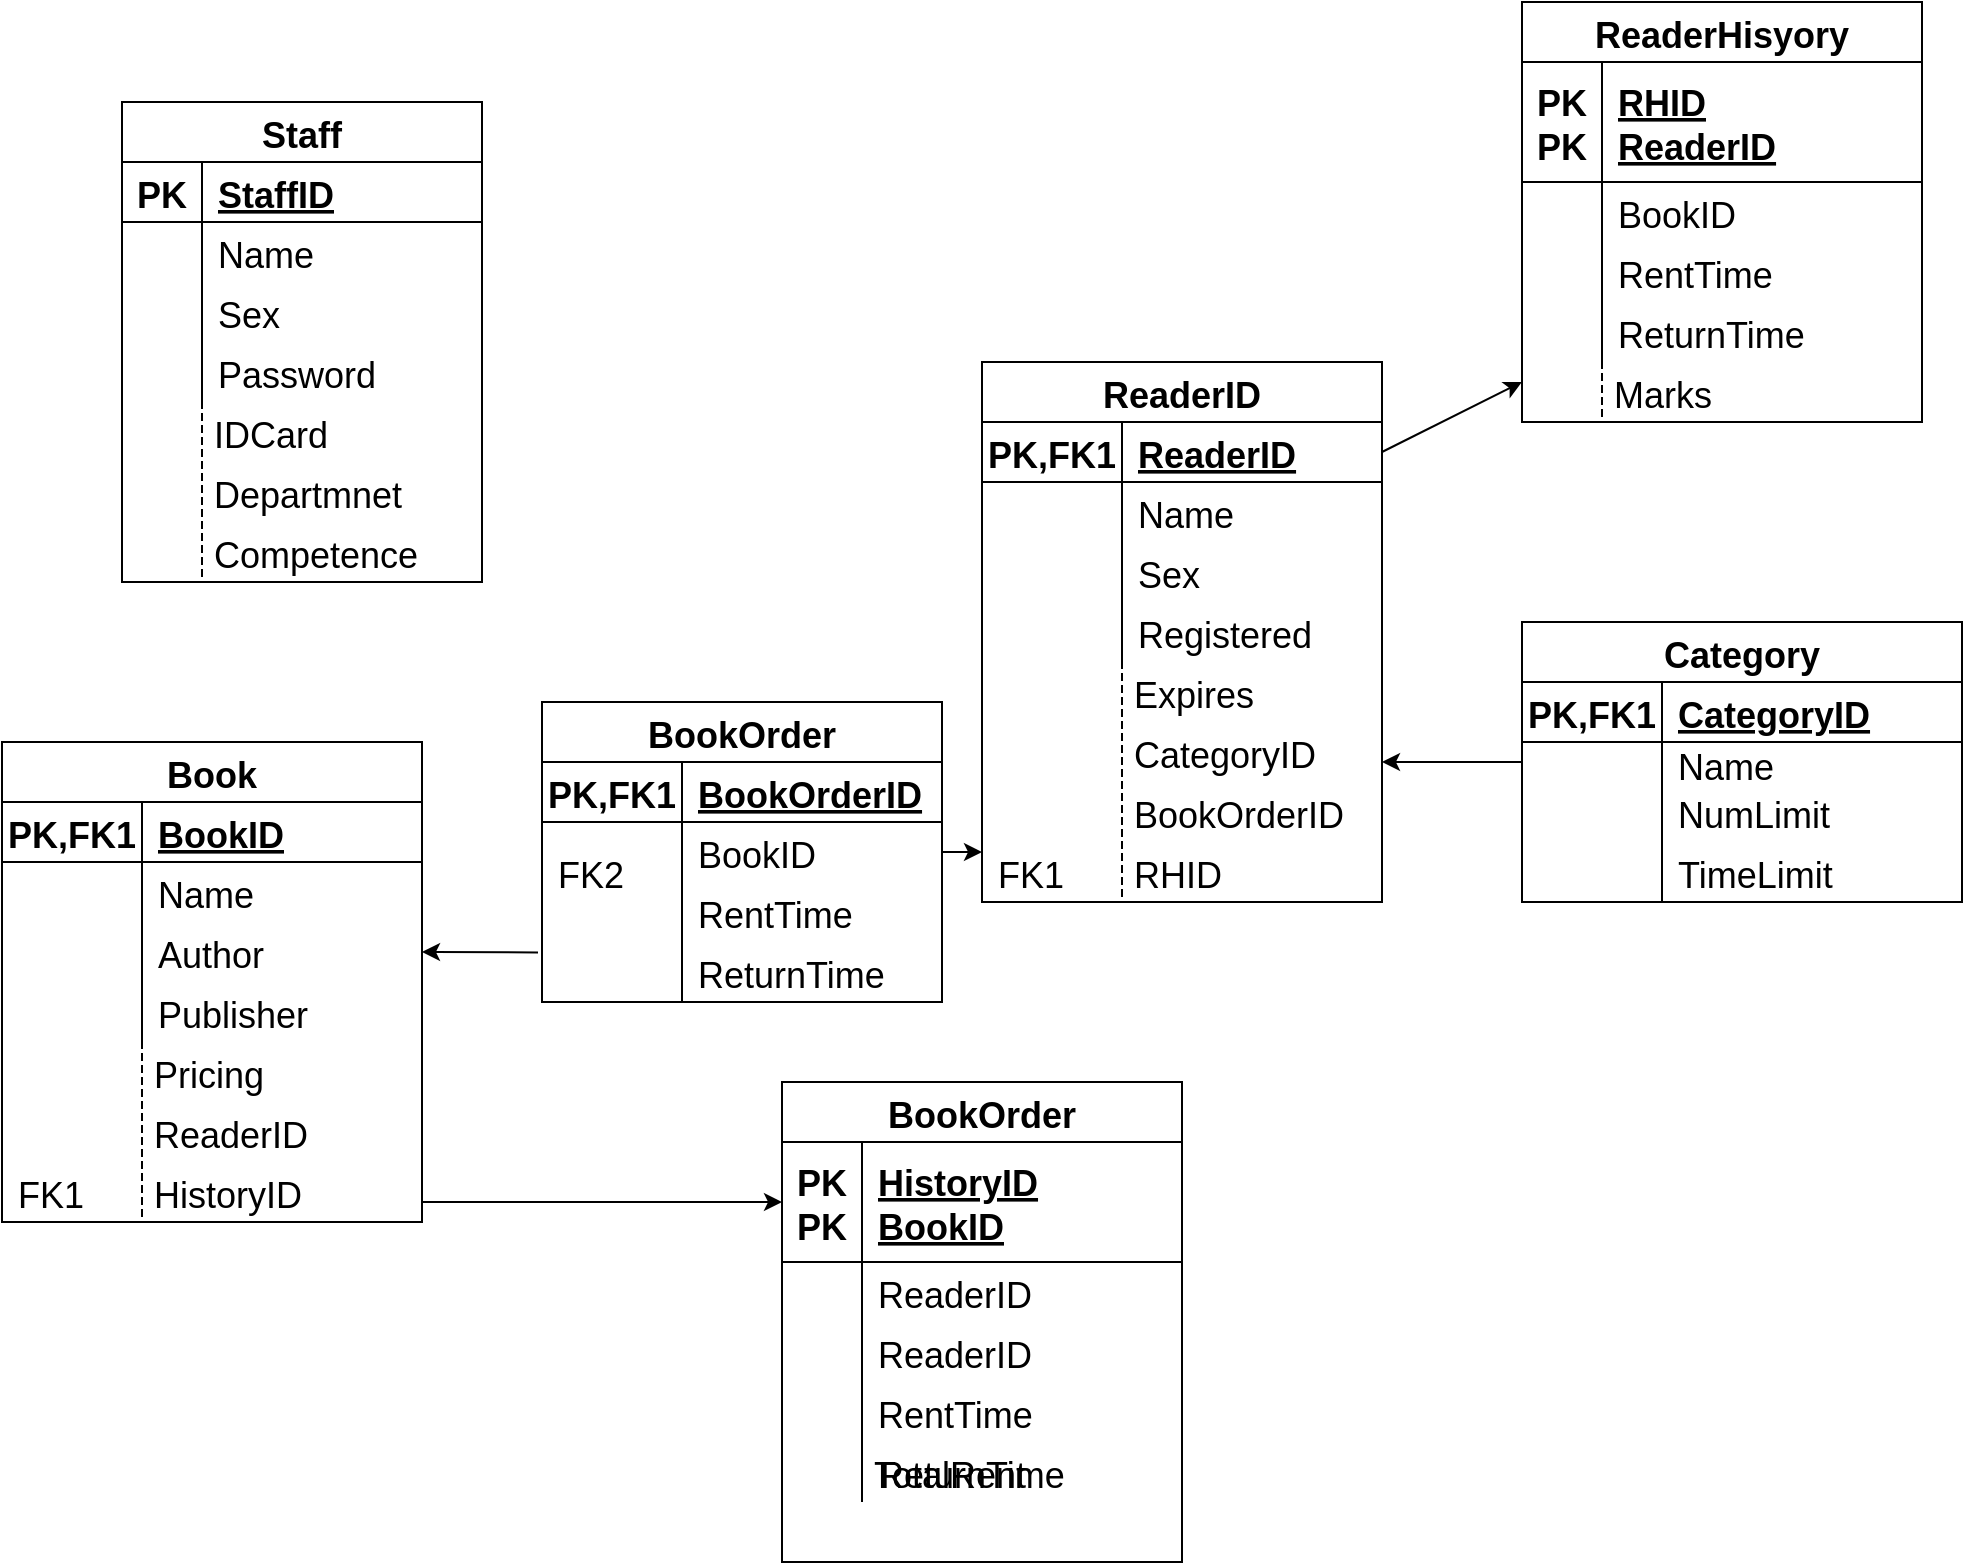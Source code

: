 <mxfile version="20.5.0" type="github">
  <diagram id="R2lEEEUBdFMjLlhIrx00" name="Page-1">
    <mxGraphModel dx="1256" dy="1050" grid="1" gridSize="10" guides="1" tooltips="1" connect="1" arrows="1" fold="1" page="1" pageScale="1" pageWidth="850" pageHeight="1100" math="0" shadow="0" extFonts="Permanent Marker^https://fonts.googleapis.com/css?family=Permanent+Marker">
      <root>
        <mxCell id="0" />
        <mxCell id="1" parent="0" />
        <mxCell id="CKtfrOwyfZ3U988AMR5c-158" value="Staff" style="shape=table;startSize=30;container=1;collapsible=1;childLayout=tableLayout;fixedRows=1;rowLines=0;fontStyle=1;align=center;resizeLast=1;fontSize=18;" vertex="1" parent="1">
          <mxGeometry x="150" y="550" width="180" height="240" as="geometry" />
        </mxCell>
        <mxCell id="CKtfrOwyfZ3U988AMR5c-159" value="" style="shape=tableRow;horizontal=0;startSize=0;swimlaneHead=0;swimlaneBody=0;fillColor=none;collapsible=0;dropTarget=0;points=[[0,0.5],[1,0.5]];portConstraint=eastwest;top=0;left=0;right=0;bottom=1;fontSize=18;" vertex="1" parent="CKtfrOwyfZ3U988AMR5c-158">
          <mxGeometry y="30" width="180" height="30" as="geometry" />
        </mxCell>
        <mxCell id="CKtfrOwyfZ3U988AMR5c-160" value="PK" style="shape=partialRectangle;connectable=0;fillColor=none;top=0;left=0;bottom=0;right=0;fontStyle=1;overflow=hidden;fontSize=18;" vertex="1" parent="CKtfrOwyfZ3U988AMR5c-159">
          <mxGeometry width="40" height="30" as="geometry">
            <mxRectangle width="40" height="30" as="alternateBounds" />
          </mxGeometry>
        </mxCell>
        <mxCell id="CKtfrOwyfZ3U988AMR5c-161" value="StaffID" style="shape=partialRectangle;connectable=0;fillColor=none;top=0;left=0;bottom=0;right=0;align=left;spacingLeft=6;fontStyle=5;overflow=hidden;fontSize=18;" vertex="1" parent="CKtfrOwyfZ3U988AMR5c-159">
          <mxGeometry x="40" width="140" height="30" as="geometry">
            <mxRectangle width="140" height="30" as="alternateBounds" />
          </mxGeometry>
        </mxCell>
        <mxCell id="CKtfrOwyfZ3U988AMR5c-162" value="" style="shape=tableRow;horizontal=0;startSize=0;swimlaneHead=0;swimlaneBody=0;fillColor=none;collapsible=0;dropTarget=0;points=[[0,0.5],[1,0.5]];portConstraint=eastwest;top=0;left=0;right=0;bottom=0;fontSize=18;" vertex="1" parent="CKtfrOwyfZ3U988AMR5c-158">
          <mxGeometry y="60" width="180" height="30" as="geometry" />
        </mxCell>
        <mxCell id="CKtfrOwyfZ3U988AMR5c-163" value="" style="shape=partialRectangle;connectable=0;fillColor=none;top=0;left=0;bottom=0;right=0;editable=1;overflow=hidden;fontSize=18;" vertex="1" parent="CKtfrOwyfZ3U988AMR5c-162">
          <mxGeometry width="40" height="30" as="geometry">
            <mxRectangle width="40" height="30" as="alternateBounds" />
          </mxGeometry>
        </mxCell>
        <mxCell id="CKtfrOwyfZ3U988AMR5c-164" value="Name" style="shape=partialRectangle;connectable=0;fillColor=none;top=0;left=0;bottom=0;right=0;align=left;spacingLeft=6;overflow=hidden;fontSize=18;" vertex="1" parent="CKtfrOwyfZ3U988AMR5c-162">
          <mxGeometry x="40" width="140" height="30" as="geometry">
            <mxRectangle width="140" height="30" as="alternateBounds" />
          </mxGeometry>
        </mxCell>
        <mxCell id="CKtfrOwyfZ3U988AMR5c-165" value="" style="shape=tableRow;horizontal=0;startSize=0;swimlaneHead=0;swimlaneBody=0;fillColor=none;collapsible=0;dropTarget=0;points=[[0,0.5],[1,0.5]];portConstraint=eastwest;top=0;left=0;right=0;bottom=0;fontSize=18;" vertex="1" parent="CKtfrOwyfZ3U988AMR5c-158">
          <mxGeometry y="90" width="180" height="30" as="geometry" />
        </mxCell>
        <mxCell id="CKtfrOwyfZ3U988AMR5c-166" value="" style="shape=partialRectangle;connectable=0;fillColor=none;top=0;left=0;bottom=0;right=0;editable=1;overflow=hidden;fontSize=18;" vertex="1" parent="CKtfrOwyfZ3U988AMR5c-165">
          <mxGeometry width="40" height="30" as="geometry">
            <mxRectangle width="40" height="30" as="alternateBounds" />
          </mxGeometry>
        </mxCell>
        <mxCell id="CKtfrOwyfZ3U988AMR5c-167" value="Sex" style="shape=partialRectangle;connectable=0;fillColor=none;top=0;left=0;bottom=0;right=0;align=left;spacingLeft=6;overflow=hidden;fontSize=18;" vertex="1" parent="CKtfrOwyfZ3U988AMR5c-165">
          <mxGeometry x="40" width="140" height="30" as="geometry">
            <mxRectangle width="140" height="30" as="alternateBounds" />
          </mxGeometry>
        </mxCell>
        <mxCell id="CKtfrOwyfZ3U988AMR5c-168" value="" style="shape=tableRow;horizontal=0;startSize=0;swimlaneHead=0;swimlaneBody=0;fillColor=none;collapsible=0;dropTarget=0;points=[[0,0.5],[1,0.5]];portConstraint=eastwest;top=0;left=0;right=0;bottom=0;fontSize=18;" vertex="1" parent="CKtfrOwyfZ3U988AMR5c-158">
          <mxGeometry y="120" width="180" height="30" as="geometry" />
        </mxCell>
        <mxCell id="CKtfrOwyfZ3U988AMR5c-169" value="" style="shape=partialRectangle;connectable=0;fillColor=none;top=0;left=0;bottom=0;right=0;editable=1;overflow=hidden;fontSize=18;" vertex="1" parent="CKtfrOwyfZ3U988AMR5c-168">
          <mxGeometry width="40" height="30" as="geometry">
            <mxRectangle width="40" height="30" as="alternateBounds" />
          </mxGeometry>
        </mxCell>
        <mxCell id="CKtfrOwyfZ3U988AMR5c-170" value="Password" style="shape=partialRectangle;connectable=0;fillColor=none;top=0;left=0;bottom=0;right=0;align=left;spacingLeft=6;overflow=hidden;fontSize=18;" vertex="1" parent="CKtfrOwyfZ3U988AMR5c-168">
          <mxGeometry x="40" width="140" height="30" as="geometry">
            <mxRectangle width="140" height="30" as="alternateBounds" />
          </mxGeometry>
        </mxCell>
        <mxCell id="CKtfrOwyfZ3U988AMR5c-187" value="IDCard" style="shape=partialRectangle;fillColor=none;align=left;verticalAlign=middle;strokeColor=none;spacingLeft=34;rotatable=0;points=[[0,0.5],[1,0.5]];portConstraint=eastwest;dropTarget=0;fontSize=18;" vertex="1" parent="1">
          <mxGeometry x="160" y="700" width="90" height="30" as="geometry" />
        </mxCell>
        <mxCell id="CKtfrOwyfZ3U988AMR5c-188" value="" style="shape=partialRectangle;top=0;left=0;bottom=0;fillColor=none;stokeWidth=1;dashed=1;align=left;verticalAlign=middle;spacingLeft=4;spacingRight=4;overflow=hidden;rotatable=0;points=[];portConstraint=eastwest;part=1;fontSize=18;" vertex="1" connectable="0" parent="CKtfrOwyfZ3U988AMR5c-187">
          <mxGeometry width="30" height="30" as="geometry" />
        </mxCell>
        <mxCell id="CKtfrOwyfZ3U988AMR5c-189" value="Competence" style="shape=partialRectangle;fillColor=none;align=left;verticalAlign=middle;strokeColor=none;spacingLeft=34;rotatable=0;points=[[0,0.5],[1,0.5]];portConstraint=eastwest;dropTarget=0;fontSize=18;" vertex="1" parent="1">
          <mxGeometry x="160" y="760" width="90" height="30" as="geometry" />
        </mxCell>
        <mxCell id="CKtfrOwyfZ3U988AMR5c-190" value="" style="shape=partialRectangle;top=0;left=0;bottom=0;fillColor=none;stokeWidth=1;dashed=1;align=left;verticalAlign=middle;spacingLeft=4;spacingRight=4;overflow=hidden;rotatable=0;points=[];portConstraint=eastwest;part=1;fontSize=18;" vertex="1" connectable="0" parent="CKtfrOwyfZ3U988AMR5c-189">
          <mxGeometry width="30" height="30" as="geometry" />
        </mxCell>
        <mxCell id="CKtfrOwyfZ3U988AMR5c-191" value="Departmnet" style="shape=partialRectangle;fillColor=none;align=left;verticalAlign=middle;strokeColor=none;spacingLeft=34;rotatable=0;points=[[0,0.5],[1,0.5]];portConstraint=eastwest;dropTarget=0;fontSize=18;" vertex="1" parent="1">
          <mxGeometry x="160" y="730" width="90" height="30" as="geometry" />
        </mxCell>
        <mxCell id="CKtfrOwyfZ3U988AMR5c-192" value="" style="shape=partialRectangle;top=0;left=0;bottom=0;fillColor=none;stokeWidth=1;dashed=1;align=left;verticalAlign=middle;spacingLeft=4;spacingRight=4;overflow=hidden;rotatable=0;points=[];portConstraint=eastwest;part=1;fontSize=18;" vertex="1" connectable="0" parent="CKtfrOwyfZ3U988AMR5c-191">
          <mxGeometry width="30" height="30" as="geometry" />
        </mxCell>
        <mxCell id="CKtfrOwyfZ3U988AMR5c-206" value="Book" style="shape=table;startSize=30;container=1;collapsible=1;childLayout=tableLayout;fixedRows=1;rowLines=0;fontStyle=1;align=center;resizeLast=1;fontSize=18;" vertex="1" parent="1">
          <mxGeometry x="90" y="870" width="210" height="240" as="geometry" />
        </mxCell>
        <mxCell id="CKtfrOwyfZ3U988AMR5c-207" value="" style="shape=tableRow;horizontal=0;startSize=0;swimlaneHead=0;swimlaneBody=0;fillColor=none;collapsible=0;dropTarget=0;points=[[0,0.5],[1,0.5]];portConstraint=eastwest;top=0;left=0;right=0;bottom=1;fontSize=18;" vertex="1" parent="CKtfrOwyfZ3U988AMR5c-206">
          <mxGeometry y="30" width="210" height="30" as="geometry" />
        </mxCell>
        <mxCell id="CKtfrOwyfZ3U988AMR5c-208" value="PK,FK1" style="shape=partialRectangle;connectable=0;fillColor=none;top=0;left=0;bottom=0;right=0;fontStyle=1;overflow=hidden;fontSize=18;" vertex="1" parent="CKtfrOwyfZ3U988AMR5c-207">
          <mxGeometry width="70" height="30" as="geometry">
            <mxRectangle width="70" height="30" as="alternateBounds" />
          </mxGeometry>
        </mxCell>
        <mxCell id="CKtfrOwyfZ3U988AMR5c-209" value="BookID" style="shape=partialRectangle;connectable=0;fillColor=none;top=0;left=0;bottom=0;right=0;align=left;spacingLeft=6;fontStyle=5;overflow=hidden;fontSize=18;" vertex="1" parent="CKtfrOwyfZ3U988AMR5c-207">
          <mxGeometry x="70" width="140" height="30" as="geometry">
            <mxRectangle width="140" height="30" as="alternateBounds" />
          </mxGeometry>
        </mxCell>
        <mxCell id="CKtfrOwyfZ3U988AMR5c-210" value="" style="shape=tableRow;horizontal=0;startSize=0;swimlaneHead=0;swimlaneBody=0;fillColor=none;collapsible=0;dropTarget=0;points=[[0,0.5],[1,0.5]];portConstraint=eastwest;top=0;left=0;right=0;bottom=0;fontSize=18;" vertex="1" parent="CKtfrOwyfZ3U988AMR5c-206">
          <mxGeometry y="60" width="210" height="30" as="geometry" />
        </mxCell>
        <mxCell id="CKtfrOwyfZ3U988AMR5c-211" value="" style="shape=partialRectangle;connectable=0;fillColor=none;top=0;left=0;bottom=0;right=0;editable=1;overflow=hidden;fontSize=18;" vertex="1" parent="CKtfrOwyfZ3U988AMR5c-210">
          <mxGeometry width="70" height="30" as="geometry">
            <mxRectangle width="70" height="30" as="alternateBounds" />
          </mxGeometry>
        </mxCell>
        <mxCell id="CKtfrOwyfZ3U988AMR5c-212" value="Name" style="shape=partialRectangle;connectable=0;fillColor=none;top=0;left=0;bottom=0;right=0;align=left;spacingLeft=6;overflow=hidden;fontSize=18;" vertex="1" parent="CKtfrOwyfZ3U988AMR5c-210">
          <mxGeometry x="70" width="140" height="30" as="geometry">
            <mxRectangle width="140" height="30" as="alternateBounds" />
          </mxGeometry>
        </mxCell>
        <mxCell id="CKtfrOwyfZ3U988AMR5c-213" value="" style="shape=tableRow;horizontal=0;startSize=0;swimlaneHead=0;swimlaneBody=0;fillColor=none;collapsible=0;dropTarget=0;points=[[0,0.5],[1,0.5]];portConstraint=eastwest;top=0;left=0;right=0;bottom=0;fontSize=18;" vertex="1" parent="CKtfrOwyfZ3U988AMR5c-206">
          <mxGeometry y="90" width="210" height="30" as="geometry" />
        </mxCell>
        <mxCell id="CKtfrOwyfZ3U988AMR5c-214" value="" style="shape=partialRectangle;connectable=0;fillColor=none;top=0;left=0;bottom=0;right=0;editable=1;overflow=hidden;fontSize=18;" vertex="1" parent="CKtfrOwyfZ3U988AMR5c-213">
          <mxGeometry width="70" height="30" as="geometry">
            <mxRectangle width="70" height="30" as="alternateBounds" />
          </mxGeometry>
        </mxCell>
        <mxCell id="CKtfrOwyfZ3U988AMR5c-215" value="Author" style="shape=partialRectangle;connectable=0;fillColor=none;top=0;left=0;bottom=0;right=0;align=left;spacingLeft=6;overflow=hidden;fontSize=18;" vertex="1" parent="CKtfrOwyfZ3U988AMR5c-213">
          <mxGeometry x="70" width="140" height="30" as="geometry">
            <mxRectangle width="140" height="30" as="alternateBounds" />
          </mxGeometry>
        </mxCell>
        <mxCell id="CKtfrOwyfZ3U988AMR5c-216" value="" style="shape=tableRow;horizontal=0;startSize=0;swimlaneHead=0;swimlaneBody=0;fillColor=none;collapsible=0;dropTarget=0;points=[[0,0.5],[1,0.5]];portConstraint=eastwest;top=0;left=0;right=0;bottom=0;fontSize=18;" vertex="1" parent="CKtfrOwyfZ3U988AMR5c-206">
          <mxGeometry y="120" width="210" height="30" as="geometry" />
        </mxCell>
        <mxCell id="CKtfrOwyfZ3U988AMR5c-217" value="" style="shape=partialRectangle;connectable=0;fillColor=none;top=0;left=0;bottom=0;right=0;editable=1;overflow=hidden;fontSize=18;" vertex="1" parent="CKtfrOwyfZ3U988AMR5c-216">
          <mxGeometry width="70" height="30" as="geometry">
            <mxRectangle width="70" height="30" as="alternateBounds" />
          </mxGeometry>
        </mxCell>
        <mxCell id="CKtfrOwyfZ3U988AMR5c-218" value="Publisher" style="shape=partialRectangle;connectable=0;fillColor=none;top=0;left=0;bottom=0;right=0;align=left;spacingLeft=6;overflow=hidden;fontSize=18;" vertex="1" parent="CKtfrOwyfZ3U988AMR5c-216">
          <mxGeometry x="70" width="140" height="30" as="geometry">
            <mxRectangle width="140" height="30" as="alternateBounds" />
          </mxGeometry>
        </mxCell>
        <mxCell id="CKtfrOwyfZ3U988AMR5c-219" value="Pricing" style="shape=partialRectangle;fillColor=none;align=left;verticalAlign=middle;strokeColor=none;spacingLeft=34;rotatable=0;points=[[0,0.5],[1,0.5]];portConstraint=eastwest;dropTarget=0;fontSize=18;" vertex="1" parent="1">
          <mxGeometry x="130" y="1020" width="90" height="30" as="geometry" />
        </mxCell>
        <mxCell id="CKtfrOwyfZ3U988AMR5c-220" value="" style="shape=partialRectangle;top=0;left=0;bottom=0;fillColor=none;stokeWidth=1;dashed=1;align=left;verticalAlign=middle;spacingLeft=4;spacingRight=4;overflow=hidden;rotatable=0;points=[];portConstraint=eastwest;part=1;fontSize=18;" vertex="1" connectable="0" parent="CKtfrOwyfZ3U988AMR5c-219">
          <mxGeometry width="30" height="30" as="geometry" />
        </mxCell>
        <mxCell id="CKtfrOwyfZ3U988AMR5c-221" value="ReaderID" style="shape=partialRectangle;fillColor=none;align=left;verticalAlign=middle;strokeColor=none;spacingLeft=34;rotatable=0;points=[[0,0.5],[1,0.5]];portConstraint=eastwest;dropTarget=0;fontSize=18;" vertex="1" parent="1">
          <mxGeometry x="130" y="1050" width="90" height="30" as="geometry" />
        </mxCell>
        <mxCell id="CKtfrOwyfZ3U988AMR5c-222" value="" style="shape=partialRectangle;top=0;left=0;bottom=0;fillColor=none;stokeWidth=1;dashed=1;align=left;verticalAlign=middle;spacingLeft=4;spacingRight=4;overflow=hidden;rotatable=0;points=[];portConstraint=eastwest;part=1;fontSize=18;" vertex="1" connectable="0" parent="CKtfrOwyfZ3U988AMR5c-221">
          <mxGeometry width="30" height="30" as="geometry" />
        </mxCell>
        <mxCell id="CKtfrOwyfZ3U988AMR5c-223" value="HistoryID" style="shape=partialRectangle;fillColor=none;align=left;verticalAlign=middle;strokeColor=none;spacingLeft=34;rotatable=0;points=[[0,0.5],[1,0.5]];portConstraint=eastwest;dropTarget=0;fontSize=18;" vertex="1" parent="1">
          <mxGeometry x="130" y="1080" width="90" height="30" as="geometry" />
        </mxCell>
        <mxCell id="CKtfrOwyfZ3U988AMR5c-224" value="" style="shape=partialRectangle;top=0;left=0;bottom=0;fillColor=none;stokeWidth=1;dashed=1;align=left;verticalAlign=middle;spacingLeft=4;spacingRight=4;overflow=hidden;rotatable=0;points=[];portConstraint=eastwest;part=1;fontSize=18;" vertex="1" connectable="0" parent="CKtfrOwyfZ3U988AMR5c-223">
          <mxGeometry width="30" height="30" as="geometry" />
        </mxCell>
        <mxCell id="CKtfrOwyfZ3U988AMR5c-225" value="FK1" style="shape=partialRectangle;connectable=0;fillColor=none;top=0;left=0;bottom=0;right=0;align=left;spacingLeft=6;overflow=hidden;fontSize=18;" vertex="1" parent="1">
          <mxGeometry x="90" y="1080" width="140" height="30" as="geometry">
            <mxRectangle width="140" height="30" as="alternateBounds" />
          </mxGeometry>
        </mxCell>
        <mxCell id="CKtfrOwyfZ3U988AMR5c-226" value="BookOrder" style="shape=table;startSize=30;container=1;collapsible=1;childLayout=tableLayout;fixedRows=1;rowLines=0;fontStyle=1;align=center;resizeLast=1;fontSize=18;" vertex="1" parent="1">
          <mxGeometry x="360" y="850" width="200" height="150" as="geometry" />
        </mxCell>
        <mxCell id="CKtfrOwyfZ3U988AMR5c-227" value="" style="shape=tableRow;horizontal=0;startSize=0;swimlaneHead=0;swimlaneBody=0;fillColor=none;collapsible=0;dropTarget=0;points=[[0,0.5],[1,0.5]];portConstraint=eastwest;top=0;left=0;right=0;bottom=1;fontSize=18;" vertex="1" parent="CKtfrOwyfZ3U988AMR5c-226">
          <mxGeometry y="30" width="200" height="30" as="geometry" />
        </mxCell>
        <mxCell id="CKtfrOwyfZ3U988AMR5c-228" value="PK,FK1" style="shape=partialRectangle;connectable=0;fillColor=none;top=0;left=0;bottom=0;right=0;fontStyle=1;overflow=hidden;fontSize=18;" vertex="1" parent="CKtfrOwyfZ3U988AMR5c-227">
          <mxGeometry width="70" height="30" as="geometry">
            <mxRectangle width="70" height="30" as="alternateBounds" />
          </mxGeometry>
        </mxCell>
        <mxCell id="CKtfrOwyfZ3U988AMR5c-229" value="BookOrderID" style="shape=partialRectangle;connectable=0;fillColor=none;top=0;left=0;bottom=0;right=0;align=left;spacingLeft=6;fontStyle=5;overflow=hidden;fontSize=18;" vertex="1" parent="CKtfrOwyfZ3U988AMR5c-227">
          <mxGeometry x="70" width="130" height="30" as="geometry">
            <mxRectangle width="130" height="30" as="alternateBounds" />
          </mxGeometry>
        </mxCell>
        <mxCell id="CKtfrOwyfZ3U988AMR5c-230" value="" style="shape=tableRow;horizontal=0;startSize=0;swimlaneHead=0;swimlaneBody=0;fillColor=none;collapsible=0;dropTarget=0;points=[[0,0.5],[1,0.5]];portConstraint=eastwest;top=0;left=0;right=0;bottom=0;fontSize=18;" vertex="1" parent="CKtfrOwyfZ3U988AMR5c-226">
          <mxGeometry y="60" width="200" height="30" as="geometry" />
        </mxCell>
        <mxCell id="CKtfrOwyfZ3U988AMR5c-231" value="" style="shape=partialRectangle;connectable=0;fillColor=none;top=0;left=0;bottom=0;right=0;editable=1;overflow=hidden;fontSize=18;" vertex="1" parent="CKtfrOwyfZ3U988AMR5c-230">
          <mxGeometry width="70" height="30" as="geometry">
            <mxRectangle width="70" height="30" as="alternateBounds" />
          </mxGeometry>
        </mxCell>
        <mxCell id="CKtfrOwyfZ3U988AMR5c-232" value="BookID" style="shape=partialRectangle;connectable=0;fillColor=none;top=0;left=0;bottom=0;right=0;align=left;spacingLeft=6;overflow=hidden;fontSize=18;" vertex="1" parent="CKtfrOwyfZ3U988AMR5c-230">
          <mxGeometry x="70" width="130" height="30" as="geometry">
            <mxRectangle width="130" height="30" as="alternateBounds" />
          </mxGeometry>
        </mxCell>
        <mxCell id="CKtfrOwyfZ3U988AMR5c-233" value="" style="shape=tableRow;horizontal=0;startSize=0;swimlaneHead=0;swimlaneBody=0;fillColor=none;collapsible=0;dropTarget=0;points=[[0,0.5],[1,0.5]];portConstraint=eastwest;top=0;left=0;right=0;bottom=0;fontSize=18;" vertex="1" parent="CKtfrOwyfZ3U988AMR5c-226">
          <mxGeometry y="90" width="200" height="30" as="geometry" />
        </mxCell>
        <mxCell id="CKtfrOwyfZ3U988AMR5c-234" value="" style="shape=partialRectangle;connectable=0;fillColor=none;top=0;left=0;bottom=0;right=0;editable=1;overflow=hidden;fontSize=18;" vertex="1" parent="CKtfrOwyfZ3U988AMR5c-233">
          <mxGeometry width="70" height="30" as="geometry">
            <mxRectangle width="70" height="30" as="alternateBounds" />
          </mxGeometry>
        </mxCell>
        <mxCell id="CKtfrOwyfZ3U988AMR5c-235" value="RentTime" style="shape=partialRectangle;connectable=0;fillColor=none;top=0;left=0;bottom=0;right=0;align=left;spacingLeft=6;overflow=hidden;fontSize=18;" vertex="1" parent="CKtfrOwyfZ3U988AMR5c-233">
          <mxGeometry x="70" width="130" height="30" as="geometry">
            <mxRectangle width="130" height="30" as="alternateBounds" />
          </mxGeometry>
        </mxCell>
        <mxCell id="CKtfrOwyfZ3U988AMR5c-236" value="" style="shape=tableRow;horizontal=0;startSize=0;swimlaneHead=0;swimlaneBody=0;fillColor=none;collapsible=0;dropTarget=0;points=[[0,0.5],[1,0.5]];portConstraint=eastwest;top=0;left=0;right=0;bottom=0;fontSize=18;" vertex="1" parent="CKtfrOwyfZ3U988AMR5c-226">
          <mxGeometry y="120" width="200" height="30" as="geometry" />
        </mxCell>
        <mxCell id="CKtfrOwyfZ3U988AMR5c-237" value="" style="shape=partialRectangle;connectable=0;fillColor=none;top=0;left=0;bottom=0;right=0;editable=1;overflow=hidden;fontSize=18;" vertex="1" parent="CKtfrOwyfZ3U988AMR5c-236">
          <mxGeometry width="70" height="30" as="geometry">
            <mxRectangle width="70" height="30" as="alternateBounds" />
          </mxGeometry>
        </mxCell>
        <mxCell id="CKtfrOwyfZ3U988AMR5c-238" value="ReturnTime" style="shape=partialRectangle;connectable=0;fillColor=none;top=0;left=0;bottom=0;right=0;align=left;spacingLeft=6;overflow=hidden;fontSize=18;" vertex="1" parent="CKtfrOwyfZ3U988AMR5c-236">
          <mxGeometry x="70" width="130" height="30" as="geometry">
            <mxRectangle width="130" height="30" as="alternateBounds" />
          </mxGeometry>
        </mxCell>
        <mxCell id="CKtfrOwyfZ3U988AMR5c-239" value="FK2" style="shape=partialRectangle;connectable=0;fillColor=none;top=0;left=0;bottom=0;right=0;align=left;spacingLeft=6;overflow=hidden;fontSize=18;" vertex="1" parent="1">
          <mxGeometry x="360" y="920" width="140" height="30" as="geometry">
            <mxRectangle width="140" height="30" as="alternateBounds" />
          </mxGeometry>
        </mxCell>
        <mxCell id="CKtfrOwyfZ3U988AMR5c-240" value="ReaderID" style="shape=table;startSize=30;container=1;collapsible=1;childLayout=tableLayout;fixedRows=1;rowLines=0;fontStyle=1;align=center;resizeLast=1;fontSize=18;" vertex="1" parent="1">
          <mxGeometry x="580" y="680" width="200" height="270" as="geometry" />
        </mxCell>
        <mxCell id="CKtfrOwyfZ3U988AMR5c-241" value="" style="shape=tableRow;horizontal=0;startSize=0;swimlaneHead=0;swimlaneBody=0;fillColor=none;collapsible=0;dropTarget=0;points=[[0,0.5],[1,0.5]];portConstraint=eastwest;top=0;left=0;right=0;bottom=1;fontSize=18;" vertex="1" parent="CKtfrOwyfZ3U988AMR5c-240">
          <mxGeometry y="30" width="200" height="30" as="geometry" />
        </mxCell>
        <mxCell id="CKtfrOwyfZ3U988AMR5c-242" value="PK,FK1" style="shape=partialRectangle;connectable=0;fillColor=none;top=0;left=0;bottom=0;right=0;fontStyle=1;overflow=hidden;fontSize=18;" vertex="1" parent="CKtfrOwyfZ3U988AMR5c-241">
          <mxGeometry width="70" height="30" as="geometry">
            <mxRectangle width="70" height="30" as="alternateBounds" />
          </mxGeometry>
        </mxCell>
        <mxCell id="CKtfrOwyfZ3U988AMR5c-243" value="ReaderID" style="shape=partialRectangle;connectable=0;fillColor=none;top=0;left=0;bottom=0;right=0;align=left;spacingLeft=6;fontStyle=5;overflow=hidden;fontSize=18;" vertex="1" parent="CKtfrOwyfZ3U988AMR5c-241">
          <mxGeometry x="70" width="130" height="30" as="geometry">
            <mxRectangle width="130" height="30" as="alternateBounds" />
          </mxGeometry>
        </mxCell>
        <mxCell id="CKtfrOwyfZ3U988AMR5c-244" value="" style="shape=tableRow;horizontal=0;startSize=0;swimlaneHead=0;swimlaneBody=0;fillColor=none;collapsible=0;dropTarget=0;points=[[0,0.5],[1,0.5]];portConstraint=eastwest;top=0;left=0;right=0;bottom=0;fontSize=18;" vertex="1" parent="CKtfrOwyfZ3U988AMR5c-240">
          <mxGeometry y="60" width="200" height="30" as="geometry" />
        </mxCell>
        <mxCell id="CKtfrOwyfZ3U988AMR5c-245" value="" style="shape=partialRectangle;connectable=0;fillColor=none;top=0;left=0;bottom=0;right=0;editable=1;overflow=hidden;fontSize=18;" vertex="1" parent="CKtfrOwyfZ3U988AMR5c-244">
          <mxGeometry width="70" height="30" as="geometry">
            <mxRectangle width="70" height="30" as="alternateBounds" />
          </mxGeometry>
        </mxCell>
        <mxCell id="CKtfrOwyfZ3U988AMR5c-246" value="Name" style="shape=partialRectangle;connectable=0;fillColor=none;top=0;left=0;bottom=0;right=0;align=left;spacingLeft=6;overflow=hidden;fontSize=18;" vertex="1" parent="CKtfrOwyfZ3U988AMR5c-244">
          <mxGeometry x="70" width="130" height="30" as="geometry">
            <mxRectangle width="130" height="30" as="alternateBounds" />
          </mxGeometry>
        </mxCell>
        <mxCell id="CKtfrOwyfZ3U988AMR5c-247" value="" style="shape=tableRow;horizontal=0;startSize=0;swimlaneHead=0;swimlaneBody=0;fillColor=none;collapsible=0;dropTarget=0;points=[[0,0.5],[1,0.5]];portConstraint=eastwest;top=0;left=0;right=0;bottom=0;fontSize=18;" vertex="1" parent="CKtfrOwyfZ3U988AMR5c-240">
          <mxGeometry y="90" width="200" height="30" as="geometry" />
        </mxCell>
        <mxCell id="CKtfrOwyfZ3U988AMR5c-248" value="" style="shape=partialRectangle;connectable=0;fillColor=none;top=0;left=0;bottom=0;right=0;editable=1;overflow=hidden;fontSize=18;" vertex="1" parent="CKtfrOwyfZ3U988AMR5c-247">
          <mxGeometry width="70" height="30" as="geometry">
            <mxRectangle width="70" height="30" as="alternateBounds" />
          </mxGeometry>
        </mxCell>
        <mxCell id="CKtfrOwyfZ3U988AMR5c-249" value="Sex" style="shape=partialRectangle;connectable=0;fillColor=none;top=0;left=0;bottom=0;right=0;align=left;spacingLeft=6;overflow=hidden;fontSize=18;" vertex="1" parent="CKtfrOwyfZ3U988AMR5c-247">
          <mxGeometry x="70" width="130" height="30" as="geometry">
            <mxRectangle width="130" height="30" as="alternateBounds" />
          </mxGeometry>
        </mxCell>
        <mxCell id="CKtfrOwyfZ3U988AMR5c-250" value="" style="shape=tableRow;horizontal=0;startSize=0;swimlaneHead=0;swimlaneBody=0;fillColor=none;collapsible=0;dropTarget=0;points=[[0,0.5],[1,0.5]];portConstraint=eastwest;top=0;left=0;right=0;bottom=0;fontSize=18;" vertex="1" parent="CKtfrOwyfZ3U988AMR5c-240">
          <mxGeometry y="120" width="200" height="30" as="geometry" />
        </mxCell>
        <mxCell id="CKtfrOwyfZ3U988AMR5c-251" value="" style="shape=partialRectangle;connectable=0;fillColor=none;top=0;left=0;bottom=0;right=0;editable=1;overflow=hidden;fontSize=18;" vertex="1" parent="CKtfrOwyfZ3U988AMR5c-250">
          <mxGeometry width="70" height="30" as="geometry">
            <mxRectangle width="70" height="30" as="alternateBounds" />
          </mxGeometry>
        </mxCell>
        <mxCell id="CKtfrOwyfZ3U988AMR5c-252" value="Registered" style="shape=partialRectangle;connectable=0;fillColor=none;top=0;left=0;bottom=0;right=0;align=left;spacingLeft=6;overflow=hidden;fontSize=18;" vertex="1" parent="CKtfrOwyfZ3U988AMR5c-250">
          <mxGeometry x="70" width="130" height="30" as="geometry">
            <mxRectangle width="130" height="30" as="alternateBounds" />
          </mxGeometry>
        </mxCell>
        <mxCell id="CKtfrOwyfZ3U988AMR5c-253" value="Expires" style="shape=partialRectangle;fillColor=none;align=left;verticalAlign=middle;strokeColor=none;spacingLeft=34;rotatable=0;points=[[0,0.5],[1,0.5]];portConstraint=eastwest;dropTarget=0;fontSize=18;" vertex="1" parent="1">
          <mxGeometry x="620" y="830" width="90" height="30" as="geometry" />
        </mxCell>
        <mxCell id="CKtfrOwyfZ3U988AMR5c-254" value="" style="shape=partialRectangle;top=0;left=0;bottom=0;fillColor=none;stokeWidth=1;dashed=1;align=left;verticalAlign=middle;spacingLeft=4;spacingRight=4;overflow=hidden;rotatable=0;points=[];portConstraint=eastwest;part=1;fontSize=18;" vertex="1" connectable="0" parent="CKtfrOwyfZ3U988AMR5c-253">
          <mxGeometry width="30" height="30" as="geometry" />
        </mxCell>
        <mxCell id="CKtfrOwyfZ3U988AMR5c-255" value="BookOrderID" style="shape=partialRectangle;fillColor=none;align=left;verticalAlign=middle;strokeColor=none;spacingLeft=34;rotatable=0;points=[[0,0.5],[1,0.5]];portConstraint=eastwest;dropTarget=0;fontSize=18;" vertex="1" parent="1">
          <mxGeometry x="620" y="890" width="90" height="30" as="geometry" />
        </mxCell>
        <mxCell id="CKtfrOwyfZ3U988AMR5c-256" value="" style="shape=partialRectangle;top=0;left=0;bottom=0;fillColor=none;stokeWidth=1;dashed=1;align=left;verticalAlign=middle;spacingLeft=4;spacingRight=4;overflow=hidden;rotatable=0;points=[];portConstraint=eastwest;part=1;fontSize=18;" vertex="1" connectable="0" parent="CKtfrOwyfZ3U988AMR5c-255">
          <mxGeometry width="30" height="30" as="geometry" />
        </mxCell>
        <mxCell id="CKtfrOwyfZ3U988AMR5c-257" value="CategoryID" style="shape=partialRectangle;fillColor=none;align=left;verticalAlign=middle;strokeColor=none;spacingLeft=34;rotatable=0;points=[[0,0.5],[1,0.5]];portConstraint=eastwest;dropTarget=0;fontSize=18;" vertex="1" parent="1">
          <mxGeometry x="620" y="860" width="90" height="30" as="geometry" />
        </mxCell>
        <mxCell id="CKtfrOwyfZ3U988AMR5c-258" value="" style="shape=partialRectangle;top=0;left=0;bottom=0;fillColor=none;stokeWidth=1;dashed=1;align=left;verticalAlign=middle;spacingLeft=4;spacingRight=4;overflow=hidden;rotatable=0;points=[];portConstraint=eastwest;part=1;fontSize=18;" vertex="1" connectable="0" parent="CKtfrOwyfZ3U988AMR5c-257">
          <mxGeometry width="30" height="30" as="geometry" />
        </mxCell>
        <mxCell id="CKtfrOwyfZ3U988AMR5c-259" value="RHID" style="shape=partialRectangle;fillColor=none;align=left;verticalAlign=middle;strokeColor=none;spacingLeft=34;rotatable=0;points=[[0,0.5],[1,0.5]];portConstraint=eastwest;dropTarget=0;fontSize=18;" vertex="1" parent="1">
          <mxGeometry x="620" y="920" width="90" height="30" as="geometry" />
        </mxCell>
        <mxCell id="CKtfrOwyfZ3U988AMR5c-260" value="" style="shape=partialRectangle;top=0;left=0;bottom=0;fillColor=none;stokeWidth=1;dashed=1;align=left;verticalAlign=middle;spacingLeft=4;spacingRight=4;overflow=hidden;rotatable=0;points=[];portConstraint=eastwest;part=1;fontSize=18;" vertex="1" connectable="0" parent="CKtfrOwyfZ3U988AMR5c-259">
          <mxGeometry width="30" height="30" as="geometry" />
        </mxCell>
        <mxCell id="CKtfrOwyfZ3U988AMR5c-264" value="FK1" style="shape=partialRectangle;connectable=0;fillColor=none;top=0;left=0;bottom=0;right=0;align=left;spacingLeft=6;overflow=hidden;fontSize=18;" vertex="1" parent="1">
          <mxGeometry x="580" y="920" width="130" height="30" as="geometry">
            <mxRectangle width="130" height="30" as="alternateBounds" />
          </mxGeometry>
        </mxCell>
        <mxCell id="CKtfrOwyfZ3U988AMR5c-265" value="BookOrder" style="shape=table;startSize=30;container=1;collapsible=1;childLayout=tableLayout;fixedRows=1;rowLines=0;fontStyle=1;align=center;resizeLast=1;fontSize=18;" vertex="1" parent="1">
          <mxGeometry x="480" y="1040" width="200" height="240" as="geometry" />
        </mxCell>
        <mxCell id="CKtfrOwyfZ3U988AMR5c-266" value="" style="shape=tableRow;horizontal=0;startSize=0;swimlaneHead=0;swimlaneBody=0;fillColor=none;collapsible=0;dropTarget=0;points=[[0,0.5],[1,0.5]];portConstraint=eastwest;top=0;left=0;right=0;bottom=1;fontSize=18;" vertex="1" parent="CKtfrOwyfZ3U988AMR5c-265">
          <mxGeometry y="30" width="200" height="60" as="geometry" />
        </mxCell>
        <mxCell id="CKtfrOwyfZ3U988AMR5c-267" value="PK&#xa;PK" style="shape=partialRectangle;connectable=0;fillColor=none;top=0;left=0;bottom=0;right=0;fontStyle=1;overflow=hidden;fontSize=18;" vertex="1" parent="CKtfrOwyfZ3U988AMR5c-266">
          <mxGeometry width="40" height="60" as="geometry">
            <mxRectangle width="40" height="60" as="alternateBounds" />
          </mxGeometry>
        </mxCell>
        <mxCell id="CKtfrOwyfZ3U988AMR5c-268" value="HistoryID&#xa;BookID" style="shape=partialRectangle;connectable=0;fillColor=none;top=0;left=0;bottom=0;right=0;align=left;spacingLeft=6;fontStyle=5;overflow=hidden;fontSize=18;" vertex="1" parent="CKtfrOwyfZ3U988AMR5c-266">
          <mxGeometry x="40" width="160" height="60" as="geometry">
            <mxRectangle width="160" height="60" as="alternateBounds" />
          </mxGeometry>
        </mxCell>
        <mxCell id="CKtfrOwyfZ3U988AMR5c-269" value="" style="shape=tableRow;horizontal=0;startSize=0;swimlaneHead=0;swimlaneBody=0;fillColor=none;collapsible=0;dropTarget=0;points=[[0,0.5],[1,0.5]];portConstraint=eastwest;top=0;left=0;right=0;bottom=0;fontSize=18;" vertex="1" parent="CKtfrOwyfZ3U988AMR5c-265">
          <mxGeometry y="90" width="200" height="30" as="geometry" />
        </mxCell>
        <mxCell id="CKtfrOwyfZ3U988AMR5c-270" value="" style="shape=partialRectangle;connectable=0;fillColor=none;top=0;left=0;bottom=0;right=0;editable=1;overflow=hidden;fontSize=18;" vertex="1" parent="CKtfrOwyfZ3U988AMR5c-269">
          <mxGeometry width="40" height="30" as="geometry">
            <mxRectangle width="40" height="30" as="alternateBounds" />
          </mxGeometry>
        </mxCell>
        <mxCell id="CKtfrOwyfZ3U988AMR5c-271" value="ReaderID" style="shape=partialRectangle;connectable=0;fillColor=none;top=0;left=0;bottom=0;right=0;align=left;spacingLeft=6;overflow=hidden;fontSize=18;" vertex="1" parent="CKtfrOwyfZ3U988AMR5c-269">
          <mxGeometry x="40" width="160" height="30" as="geometry">
            <mxRectangle width="160" height="30" as="alternateBounds" />
          </mxGeometry>
        </mxCell>
        <mxCell id="CKtfrOwyfZ3U988AMR5c-315" value="" style="shape=tableRow;horizontal=0;startSize=0;swimlaneHead=0;swimlaneBody=0;fillColor=none;collapsible=0;dropTarget=0;points=[[0,0.5],[1,0.5]];portConstraint=eastwest;top=0;left=0;right=0;bottom=0;fontSize=18;" vertex="1" parent="CKtfrOwyfZ3U988AMR5c-265">
          <mxGeometry y="120" width="200" height="30" as="geometry" />
        </mxCell>
        <mxCell id="CKtfrOwyfZ3U988AMR5c-316" value="" style="shape=partialRectangle;connectable=0;fillColor=none;top=0;left=0;bottom=0;right=0;editable=1;overflow=hidden;fontSize=18;" vertex="1" parent="CKtfrOwyfZ3U988AMR5c-315">
          <mxGeometry width="40" height="30" as="geometry">
            <mxRectangle width="40" height="30" as="alternateBounds" />
          </mxGeometry>
        </mxCell>
        <mxCell id="CKtfrOwyfZ3U988AMR5c-317" value="ReaderID" style="shape=partialRectangle;connectable=0;fillColor=none;top=0;left=0;bottom=0;right=0;align=left;spacingLeft=6;overflow=hidden;fontSize=18;" vertex="1" parent="CKtfrOwyfZ3U988AMR5c-315">
          <mxGeometry x="40" width="160" height="30" as="geometry">
            <mxRectangle width="160" height="30" as="alternateBounds" />
          </mxGeometry>
        </mxCell>
        <mxCell id="CKtfrOwyfZ3U988AMR5c-272" value="" style="shape=tableRow;horizontal=0;startSize=0;swimlaneHead=0;swimlaneBody=0;fillColor=none;collapsible=0;dropTarget=0;points=[[0,0.5],[1,0.5]];portConstraint=eastwest;top=0;left=0;right=0;bottom=0;fontSize=18;" vertex="1" parent="CKtfrOwyfZ3U988AMR5c-265">
          <mxGeometry y="150" width="200" height="30" as="geometry" />
        </mxCell>
        <mxCell id="CKtfrOwyfZ3U988AMR5c-273" value="" style="shape=partialRectangle;connectable=0;fillColor=none;top=0;left=0;bottom=0;right=0;editable=1;overflow=hidden;fontSize=18;" vertex="1" parent="CKtfrOwyfZ3U988AMR5c-272">
          <mxGeometry width="40" height="30" as="geometry">
            <mxRectangle width="40" height="30" as="alternateBounds" />
          </mxGeometry>
        </mxCell>
        <mxCell id="CKtfrOwyfZ3U988AMR5c-274" value="RentTime" style="shape=partialRectangle;connectable=0;fillColor=none;top=0;left=0;bottom=0;right=0;align=left;spacingLeft=6;overflow=hidden;fontSize=18;" vertex="1" parent="CKtfrOwyfZ3U988AMR5c-272">
          <mxGeometry x="40" width="160" height="30" as="geometry">
            <mxRectangle width="160" height="30" as="alternateBounds" />
          </mxGeometry>
        </mxCell>
        <mxCell id="CKtfrOwyfZ3U988AMR5c-275" value="" style="shape=tableRow;horizontal=0;startSize=0;swimlaneHead=0;swimlaneBody=0;fillColor=none;collapsible=0;dropTarget=0;points=[[0,0.5],[1,0.5]];portConstraint=eastwest;top=0;left=0;right=0;bottom=0;fontSize=18;" vertex="1" parent="CKtfrOwyfZ3U988AMR5c-265">
          <mxGeometry y="180" width="200" height="30" as="geometry" />
        </mxCell>
        <mxCell id="CKtfrOwyfZ3U988AMR5c-276" value="" style="shape=partialRectangle;connectable=0;fillColor=none;top=0;left=0;bottom=0;right=0;editable=1;overflow=hidden;fontSize=18;" vertex="1" parent="CKtfrOwyfZ3U988AMR5c-275">
          <mxGeometry width="40" height="30" as="geometry">
            <mxRectangle width="40" height="30" as="alternateBounds" />
          </mxGeometry>
        </mxCell>
        <mxCell id="CKtfrOwyfZ3U988AMR5c-277" value="ReturnTime" style="shape=partialRectangle;connectable=0;fillColor=none;top=0;left=0;bottom=0;right=0;align=left;spacingLeft=6;overflow=hidden;fontSize=18;" vertex="1" parent="CKtfrOwyfZ3U988AMR5c-275">
          <mxGeometry x="40" width="160" height="30" as="geometry">
            <mxRectangle width="160" height="30" as="alternateBounds" />
          </mxGeometry>
        </mxCell>
        <mxCell id="CKtfrOwyfZ3U988AMR5c-279" value="TotalRent" style="shape=partialRectangle;fillColor=none;align=left;verticalAlign=middle;strokeColor=none;spacingLeft=34;rotatable=0;points=[[0,0.5],[1,0.5]];portConstraint=eastwest;dropTarget=0;fontSize=18;" vertex="1" parent="1">
          <mxGeometry x="490" y="1220" width="90" height="30" as="geometry" />
        </mxCell>
        <mxCell id="CKtfrOwyfZ3U988AMR5c-280" value="" style="shape=partialRectangle;top=0;left=0;bottom=0;fillColor=none;stokeWidth=1;dashed=1;align=left;verticalAlign=middle;spacingLeft=4;spacingRight=4;overflow=hidden;rotatable=0;points=[];portConstraint=eastwest;part=1;fontSize=18;" vertex="1" connectable="0" parent="CKtfrOwyfZ3U988AMR5c-279">
          <mxGeometry width="30" height="30" as="geometry" />
        </mxCell>
        <mxCell id="CKtfrOwyfZ3U988AMR5c-281" value="ReaderHisyory" style="shape=table;startSize=30;container=1;collapsible=1;childLayout=tableLayout;fixedRows=1;rowLines=0;fontStyle=1;align=center;resizeLast=1;fontSize=18;" vertex="1" parent="1">
          <mxGeometry x="850" y="500" width="200" height="210" as="geometry" />
        </mxCell>
        <mxCell id="CKtfrOwyfZ3U988AMR5c-282" value="" style="shape=tableRow;horizontal=0;startSize=0;swimlaneHead=0;swimlaneBody=0;fillColor=none;collapsible=0;dropTarget=0;points=[[0,0.5],[1,0.5]];portConstraint=eastwest;top=0;left=0;right=0;bottom=1;fontSize=18;" vertex="1" parent="CKtfrOwyfZ3U988AMR5c-281">
          <mxGeometry y="30" width="200" height="60" as="geometry" />
        </mxCell>
        <mxCell id="CKtfrOwyfZ3U988AMR5c-283" value="PK&#xa;PK" style="shape=partialRectangle;connectable=0;fillColor=none;top=0;left=0;bottom=0;right=0;fontStyle=1;overflow=hidden;fontSize=18;" vertex="1" parent="CKtfrOwyfZ3U988AMR5c-282">
          <mxGeometry width="40" height="60" as="geometry">
            <mxRectangle width="40" height="60" as="alternateBounds" />
          </mxGeometry>
        </mxCell>
        <mxCell id="CKtfrOwyfZ3U988AMR5c-284" value="RHID&#xa;ReaderID" style="shape=partialRectangle;connectable=0;fillColor=none;top=0;left=0;bottom=0;right=0;align=left;spacingLeft=6;fontStyle=5;overflow=hidden;fontSize=18;" vertex="1" parent="CKtfrOwyfZ3U988AMR5c-282">
          <mxGeometry x="40" width="160" height="60" as="geometry">
            <mxRectangle width="160" height="60" as="alternateBounds" />
          </mxGeometry>
        </mxCell>
        <mxCell id="CKtfrOwyfZ3U988AMR5c-285" value="" style="shape=tableRow;horizontal=0;startSize=0;swimlaneHead=0;swimlaneBody=0;fillColor=none;collapsible=0;dropTarget=0;points=[[0,0.5],[1,0.5]];portConstraint=eastwest;top=0;left=0;right=0;bottom=0;fontSize=18;" vertex="1" parent="CKtfrOwyfZ3U988AMR5c-281">
          <mxGeometry y="90" width="200" height="30" as="geometry" />
        </mxCell>
        <mxCell id="CKtfrOwyfZ3U988AMR5c-286" value="" style="shape=partialRectangle;connectable=0;fillColor=none;top=0;left=0;bottom=0;right=0;editable=1;overflow=hidden;fontSize=18;" vertex="1" parent="CKtfrOwyfZ3U988AMR5c-285">
          <mxGeometry width="40" height="30" as="geometry">
            <mxRectangle width="40" height="30" as="alternateBounds" />
          </mxGeometry>
        </mxCell>
        <mxCell id="CKtfrOwyfZ3U988AMR5c-287" value="BookID" style="shape=partialRectangle;connectable=0;fillColor=none;top=0;left=0;bottom=0;right=0;align=left;spacingLeft=6;overflow=hidden;fontSize=18;" vertex="1" parent="CKtfrOwyfZ3U988AMR5c-285">
          <mxGeometry x="40" width="160" height="30" as="geometry">
            <mxRectangle width="160" height="30" as="alternateBounds" />
          </mxGeometry>
        </mxCell>
        <mxCell id="CKtfrOwyfZ3U988AMR5c-288" value="" style="shape=tableRow;horizontal=0;startSize=0;swimlaneHead=0;swimlaneBody=0;fillColor=none;collapsible=0;dropTarget=0;points=[[0,0.5],[1,0.5]];portConstraint=eastwest;top=0;left=0;right=0;bottom=0;fontSize=18;" vertex="1" parent="CKtfrOwyfZ3U988AMR5c-281">
          <mxGeometry y="120" width="200" height="30" as="geometry" />
        </mxCell>
        <mxCell id="CKtfrOwyfZ3U988AMR5c-289" value="" style="shape=partialRectangle;connectable=0;fillColor=none;top=0;left=0;bottom=0;right=0;editable=1;overflow=hidden;fontSize=18;" vertex="1" parent="CKtfrOwyfZ3U988AMR5c-288">
          <mxGeometry width="40" height="30" as="geometry">
            <mxRectangle width="40" height="30" as="alternateBounds" />
          </mxGeometry>
        </mxCell>
        <mxCell id="CKtfrOwyfZ3U988AMR5c-290" value="RentTime" style="shape=partialRectangle;connectable=0;fillColor=none;top=0;left=0;bottom=0;right=0;align=left;spacingLeft=6;overflow=hidden;fontSize=18;" vertex="1" parent="CKtfrOwyfZ3U988AMR5c-288">
          <mxGeometry x="40" width="160" height="30" as="geometry">
            <mxRectangle width="160" height="30" as="alternateBounds" />
          </mxGeometry>
        </mxCell>
        <mxCell id="CKtfrOwyfZ3U988AMR5c-291" value="" style="shape=tableRow;horizontal=0;startSize=0;swimlaneHead=0;swimlaneBody=0;fillColor=none;collapsible=0;dropTarget=0;points=[[0,0.5],[1,0.5]];portConstraint=eastwest;top=0;left=0;right=0;bottom=0;fontSize=18;" vertex="1" parent="CKtfrOwyfZ3U988AMR5c-281">
          <mxGeometry y="150" width="200" height="30" as="geometry" />
        </mxCell>
        <mxCell id="CKtfrOwyfZ3U988AMR5c-292" value="" style="shape=partialRectangle;connectable=0;fillColor=none;top=0;left=0;bottom=0;right=0;editable=1;overflow=hidden;fontSize=18;" vertex="1" parent="CKtfrOwyfZ3U988AMR5c-291">
          <mxGeometry width="40" height="30" as="geometry">
            <mxRectangle width="40" height="30" as="alternateBounds" />
          </mxGeometry>
        </mxCell>
        <mxCell id="CKtfrOwyfZ3U988AMR5c-293" value="ReturnTime" style="shape=partialRectangle;connectable=0;fillColor=none;top=0;left=0;bottom=0;right=0;align=left;spacingLeft=6;overflow=hidden;fontSize=18;" vertex="1" parent="CKtfrOwyfZ3U988AMR5c-291">
          <mxGeometry x="40" width="160" height="30" as="geometry">
            <mxRectangle width="160" height="30" as="alternateBounds" />
          </mxGeometry>
        </mxCell>
        <mxCell id="CKtfrOwyfZ3U988AMR5c-294" value="Marks" style="shape=partialRectangle;fillColor=none;align=left;verticalAlign=middle;strokeColor=none;spacingLeft=34;rotatable=0;points=[[0,0.5],[1,0.5]];portConstraint=eastwest;dropTarget=0;fontSize=18;" vertex="1" parent="1">
          <mxGeometry x="860" y="680" width="90" height="30" as="geometry" />
        </mxCell>
        <mxCell id="CKtfrOwyfZ3U988AMR5c-295" value="" style="shape=partialRectangle;top=0;left=0;bottom=0;fillColor=none;stokeWidth=1;dashed=1;align=left;verticalAlign=middle;spacingLeft=4;spacingRight=4;overflow=hidden;rotatable=0;points=[];portConstraint=eastwest;part=1;fontSize=18;" vertex="1" connectable="0" parent="CKtfrOwyfZ3U988AMR5c-294">
          <mxGeometry width="30" height="30" as="geometry" />
        </mxCell>
        <mxCell id="CKtfrOwyfZ3U988AMR5c-296" value="Category" style="shape=table;startSize=30;container=1;collapsible=1;childLayout=tableLayout;fixedRows=1;rowLines=0;fontStyle=1;align=center;resizeLast=1;fontSize=18;" vertex="1" parent="1">
          <mxGeometry x="850" y="810" width="220" height="140" as="geometry" />
        </mxCell>
        <mxCell id="CKtfrOwyfZ3U988AMR5c-297" value="" style="shape=tableRow;horizontal=0;startSize=0;swimlaneHead=0;swimlaneBody=0;fillColor=none;collapsible=0;dropTarget=0;points=[[0,0.5],[1,0.5]];portConstraint=eastwest;top=0;left=0;right=0;bottom=1;fontSize=18;" vertex="1" parent="CKtfrOwyfZ3U988AMR5c-296">
          <mxGeometry y="30" width="220" height="30" as="geometry" />
        </mxCell>
        <mxCell id="CKtfrOwyfZ3U988AMR5c-298" value="PK,FK1" style="shape=partialRectangle;connectable=0;fillColor=none;top=0;left=0;bottom=0;right=0;fontStyle=1;overflow=hidden;fontSize=18;" vertex="1" parent="CKtfrOwyfZ3U988AMR5c-297">
          <mxGeometry width="70" height="30" as="geometry">
            <mxRectangle width="70" height="30" as="alternateBounds" />
          </mxGeometry>
        </mxCell>
        <mxCell id="CKtfrOwyfZ3U988AMR5c-299" value="CategoryID" style="shape=partialRectangle;connectable=0;fillColor=none;top=0;left=0;bottom=0;right=0;align=left;spacingLeft=6;fontStyle=5;overflow=hidden;fontSize=18;" vertex="1" parent="CKtfrOwyfZ3U988AMR5c-297">
          <mxGeometry x="70" width="150" height="30" as="geometry">
            <mxRectangle width="150" height="30" as="alternateBounds" />
          </mxGeometry>
        </mxCell>
        <mxCell id="CKtfrOwyfZ3U988AMR5c-300" value="" style="shape=tableRow;horizontal=0;startSize=0;swimlaneHead=0;swimlaneBody=0;fillColor=none;collapsible=0;dropTarget=0;points=[[0,0.5],[1,0.5]];portConstraint=eastwest;top=0;left=0;right=0;bottom=0;fontSize=18;" vertex="1" parent="CKtfrOwyfZ3U988AMR5c-296">
          <mxGeometry y="60" width="220" height="20" as="geometry" />
        </mxCell>
        <mxCell id="CKtfrOwyfZ3U988AMR5c-301" value="" style="shape=partialRectangle;connectable=0;fillColor=none;top=0;left=0;bottom=0;right=0;editable=1;overflow=hidden;fontSize=18;" vertex="1" parent="CKtfrOwyfZ3U988AMR5c-300">
          <mxGeometry width="70" height="20" as="geometry">
            <mxRectangle width="70" height="20" as="alternateBounds" />
          </mxGeometry>
        </mxCell>
        <mxCell id="CKtfrOwyfZ3U988AMR5c-302" value="Name" style="shape=partialRectangle;connectable=0;fillColor=none;top=0;left=0;bottom=0;right=0;align=left;spacingLeft=6;overflow=hidden;fontSize=18;" vertex="1" parent="CKtfrOwyfZ3U988AMR5c-300">
          <mxGeometry x="70" width="150" height="20" as="geometry">
            <mxRectangle width="150" height="20" as="alternateBounds" />
          </mxGeometry>
        </mxCell>
        <mxCell id="CKtfrOwyfZ3U988AMR5c-303" value="" style="shape=tableRow;horizontal=0;startSize=0;swimlaneHead=0;swimlaneBody=0;fillColor=none;collapsible=0;dropTarget=0;points=[[0,0.5],[1,0.5]];portConstraint=eastwest;top=0;left=0;right=0;bottom=0;fontSize=18;" vertex="1" parent="CKtfrOwyfZ3U988AMR5c-296">
          <mxGeometry y="80" width="220" height="30" as="geometry" />
        </mxCell>
        <mxCell id="CKtfrOwyfZ3U988AMR5c-304" value="" style="shape=partialRectangle;connectable=0;fillColor=none;top=0;left=0;bottom=0;right=0;editable=1;overflow=hidden;fontSize=18;" vertex="1" parent="CKtfrOwyfZ3U988AMR5c-303">
          <mxGeometry width="70" height="30" as="geometry">
            <mxRectangle width="70" height="30" as="alternateBounds" />
          </mxGeometry>
        </mxCell>
        <mxCell id="CKtfrOwyfZ3U988AMR5c-305" value="NumLimit" style="shape=partialRectangle;connectable=0;fillColor=none;top=0;left=0;bottom=0;right=0;align=left;spacingLeft=6;overflow=hidden;fontSize=18;" vertex="1" parent="CKtfrOwyfZ3U988AMR5c-303">
          <mxGeometry x="70" width="150" height="30" as="geometry">
            <mxRectangle width="150" height="30" as="alternateBounds" />
          </mxGeometry>
        </mxCell>
        <mxCell id="CKtfrOwyfZ3U988AMR5c-306" value="" style="shape=tableRow;horizontal=0;startSize=0;swimlaneHead=0;swimlaneBody=0;fillColor=none;collapsible=0;dropTarget=0;points=[[0,0.5],[1,0.5]];portConstraint=eastwest;top=0;left=0;right=0;bottom=0;fontSize=18;" vertex="1" parent="CKtfrOwyfZ3U988AMR5c-296">
          <mxGeometry y="110" width="220" height="30" as="geometry" />
        </mxCell>
        <mxCell id="CKtfrOwyfZ3U988AMR5c-307" value="" style="shape=partialRectangle;connectable=0;fillColor=none;top=0;left=0;bottom=0;right=0;editable=1;overflow=hidden;fontSize=18;" vertex="1" parent="CKtfrOwyfZ3U988AMR5c-306">
          <mxGeometry width="70" height="30" as="geometry">
            <mxRectangle width="70" height="30" as="alternateBounds" />
          </mxGeometry>
        </mxCell>
        <mxCell id="CKtfrOwyfZ3U988AMR5c-308" value="TimeLimit" style="shape=partialRectangle;connectable=0;fillColor=none;top=0;left=0;bottom=0;right=0;align=left;spacingLeft=6;overflow=hidden;fontSize=18;" vertex="1" parent="CKtfrOwyfZ3U988AMR5c-306">
          <mxGeometry x="70" width="150" height="30" as="geometry">
            <mxRectangle width="150" height="30" as="alternateBounds" />
          </mxGeometry>
        </mxCell>
        <mxCell id="CKtfrOwyfZ3U988AMR5c-310" value="" style="endArrow=classic;html=1;rounded=0;fontSize=18;exitX=1;exitY=0.5;exitDx=0;exitDy=0;" edge="1" parent="1" source="CKtfrOwyfZ3U988AMR5c-241">
          <mxGeometry width="50" height="50" relative="1" as="geometry">
            <mxPoint x="630" y="1110" as="sourcePoint" />
            <mxPoint x="850" y="690" as="targetPoint" />
          </mxGeometry>
        </mxCell>
        <mxCell id="CKtfrOwyfZ3U988AMR5c-311" value="" style="endArrow=classic;html=1;rounded=0;fontSize=18;exitX=0;exitY=0.5;exitDx=0;exitDy=0;" edge="1" parent="1" source="CKtfrOwyfZ3U988AMR5c-300">
          <mxGeometry width="50" height="50" relative="1" as="geometry">
            <mxPoint x="630" y="1110" as="sourcePoint" />
            <mxPoint x="780" y="880" as="targetPoint" />
          </mxGeometry>
        </mxCell>
        <mxCell id="CKtfrOwyfZ3U988AMR5c-312" value="" style="endArrow=classic;html=1;rounded=0;fontSize=18;entryX=1;entryY=0.5;entryDx=0;entryDy=0;exitX=-0.01;exitY=0.173;exitDx=0;exitDy=0;exitPerimeter=0;" edge="1" parent="1" source="CKtfrOwyfZ3U988AMR5c-236" target="CKtfrOwyfZ3U988AMR5c-213">
          <mxGeometry width="50" height="50" relative="1" as="geometry">
            <mxPoint x="660" y="1200" as="sourcePoint" />
            <mxPoint x="710" y="1150" as="targetPoint" />
          </mxGeometry>
        </mxCell>
        <mxCell id="CKtfrOwyfZ3U988AMR5c-313" value="" style="endArrow=classic;html=1;rounded=0;fontSize=18;" edge="1" parent="1" target="CKtfrOwyfZ3U988AMR5c-266">
          <mxGeometry width="50" height="50" relative="1" as="geometry">
            <mxPoint x="300" y="1100" as="sourcePoint" />
            <mxPoint x="710" y="1150" as="targetPoint" />
          </mxGeometry>
        </mxCell>
        <mxCell id="CKtfrOwyfZ3U988AMR5c-314" value="" style="endArrow=classic;html=1;rounded=0;fontSize=18;exitX=1;exitY=0.5;exitDx=0;exitDy=0;" edge="1" parent="1" source="CKtfrOwyfZ3U988AMR5c-230">
          <mxGeometry width="50" height="50" relative="1" as="geometry">
            <mxPoint x="660" y="1200" as="sourcePoint" />
            <mxPoint x="580" y="925" as="targetPoint" />
          </mxGeometry>
        </mxCell>
      </root>
    </mxGraphModel>
  </diagram>
</mxfile>
